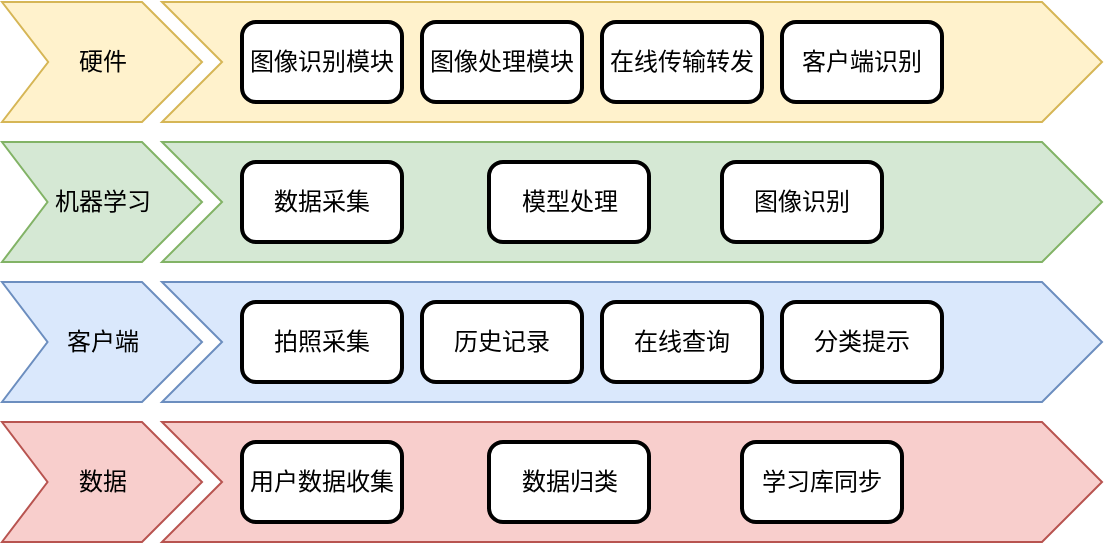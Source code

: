 <mxfile version="15.6.2" type="github">
  <diagram id="f7n9ftbdGJuH2m6sp_ra" name="Page-1">
    <mxGraphModel dx="650" dy="363" grid="1" gridSize="10" guides="1" tooltips="1" connect="1" arrows="1" fold="1" page="1" pageScale="1" pageWidth="827" pageHeight="1169" math="0" shadow="0">
      <root>
        <mxCell id="0" />
        <mxCell id="1" parent="0" />
        <mxCell id="GtqczFh4ZZVxKXnOIKG0-1" value="硬件" style="html=1;shadow=0;dashed=0;align=center;verticalAlign=middle;shape=mxgraph.arrows2.arrow;dy=0;dx=30;notch=23.1;fillColor=#fff2cc;strokeColor=#d6b656;" vertex="1" parent="1">
          <mxGeometry x="130" y="70" width="100" height="60" as="geometry" />
        </mxCell>
        <mxCell id="GtqczFh4ZZVxKXnOIKG0-2" value="" style="html=1;shadow=0;dashed=0;align=center;verticalAlign=middle;shape=mxgraph.arrows2.arrow;dy=0;dx=30;notch=30;fillColor=#fff2cc;strokeColor=#d6b656;" vertex="1" parent="1">
          <mxGeometry x="210" y="70" width="470" height="60" as="geometry" />
        </mxCell>
        <mxCell id="GtqczFh4ZZVxKXnOIKG0-3" value="图像识别模块" style="rounded=1;whiteSpace=wrap;html=1;absoluteArcSize=1;arcSize=14;strokeWidth=2;" vertex="1" parent="1">
          <mxGeometry x="250" y="80" width="80" height="40" as="geometry" />
        </mxCell>
        <mxCell id="GtqczFh4ZZVxKXnOIKG0-4" value="图像处理&lt;span style=&quot;color: rgba(0 , 0 , 0 , 0) ; font-family: monospace ; font-size: 0px&quot;&gt;%3CmxGraphModel%3E%3Croot%3E%3CmxCell%20id%3D%220%22%2F%3E%3CmxCell%20id%3D%221%22%20parent%3D%220%22%2F%3E%3CmxCell%20id%3D%222%22%20value%3D%22%E5%9B%BE%E5%83%8F%E8%AF%86%E5%88%AB%E6%A8%A1%E5%9D%97%22%20style%3D%22rounded%3D1%3BwhiteSpace%3Dwrap%3Bhtml%3D1%3BabsoluteArcSize%3D1%3BarcSize%3D14%3BstrokeWidth%3D2%3B%22%20vertex%3D%221%22%20parent%3D%221%22%3E%3CmxGeometry%20x%3D%22250%22%20y%3D%2280%22%20width%3D%2280%22%20height%3D%2240%22%20as%3D%22geometry%22%2F%3E%3C%2FmxCell%3E%3C%2Froot%3E%3C%2FmxGraphModel%3E&lt;/span&gt;模块" style="rounded=1;whiteSpace=wrap;html=1;absoluteArcSize=1;arcSize=14;strokeWidth=2;" vertex="1" parent="1">
          <mxGeometry x="340" y="80" width="80" height="40" as="geometry" />
        </mxCell>
        <mxCell id="GtqczFh4ZZVxKXnOIKG0-5" value="在线传输转发" style="rounded=1;whiteSpace=wrap;html=1;absoluteArcSize=1;arcSize=14;strokeWidth=2;" vertex="1" parent="1">
          <mxGeometry x="430" y="80" width="80" height="40" as="geometry" />
        </mxCell>
        <mxCell id="GtqczFh4ZZVxKXnOIKG0-6" value="客户端识别" style="rounded=1;whiteSpace=wrap;html=1;absoluteArcSize=1;arcSize=14;strokeWidth=2;" vertex="1" parent="1">
          <mxGeometry x="520" y="80" width="80" height="40" as="geometry" />
        </mxCell>
        <mxCell id="GtqczFh4ZZVxKXnOIKG0-7" value="机器学习" style="html=1;shadow=0;dashed=0;align=center;verticalAlign=middle;shape=mxgraph.arrows2.arrow;dy=0;dx=30;notch=22.76;fillColor=#d5e8d4;strokeColor=#82b366;" vertex="1" parent="1">
          <mxGeometry x="130" y="140" width="100" height="60" as="geometry" />
        </mxCell>
        <mxCell id="GtqczFh4ZZVxKXnOIKG0-8" value="" style="html=1;shadow=0;dashed=0;align=center;verticalAlign=middle;shape=mxgraph.arrows2.arrow;dy=0;dx=30;notch=30;fillColor=#d5e8d4;strokeColor=#82b366;" vertex="1" parent="1">
          <mxGeometry x="210" y="140" width="470" height="60" as="geometry" />
        </mxCell>
        <mxCell id="GtqczFh4ZZVxKXnOIKG0-9" value="数据采集" style="rounded=1;whiteSpace=wrap;html=1;absoluteArcSize=1;arcSize=14;strokeWidth=2;" vertex="1" parent="1">
          <mxGeometry x="250" y="150" width="80" height="40" as="geometry" />
        </mxCell>
        <mxCell id="GtqczFh4ZZVxKXnOIKG0-10" value="模型处理" style="rounded=1;whiteSpace=wrap;html=1;absoluteArcSize=1;arcSize=14;strokeWidth=2;" vertex="1" parent="1">
          <mxGeometry x="373.5" y="150" width="80" height="40" as="geometry" />
        </mxCell>
        <mxCell id="GtqczFh4ZZVxKXnOIKG0-11" value="图像识别" style="rounded=1;whiteSpace=wrap;html=1;absoluteArcSize=1;arcSize=14;strokeWidth=2;" vertex="1" parent="1">
          <mxGeometry x="490" y="150" width="80" height="40" as="geometry" />
        </mxCell>
        <mxCell id="GtqczFh4ZZVxKXnOIKG0-13" value="客户端" style="html=1;shadow=0;dashed=0;align=center;verticalAlign=middle;shape=mxgraph.arrows2.arrow;dy=0;dx=30;notch=22.76;fillColor=#dae8fc;strokeColor=#6c8ebf;" vertex="1" parent="1">
          <mxGeometry x="130" y="210" width="100" height="60" as="geometry" />
        </mxCell>
        <mxCell id="GtqczFh4ZZVxKXnOIKG0-14" value="" style="html=1;shadow=0;dashed=0;align=center;verticalAlign=middle;shape=mxgraph.arrows2.arrow;dy=0;dx=30;notch=30;fillColor=#dae8fc;strokeColor=#6c8ebf;" vertex="1" parent="1">
          <mxGeometry x="210" y="210" width="470" height="60" as="geometry" />
        </mxCell>
        <mxCell id="GtqczFh4ZZVxKXnOIKG0-15" value="拍照采集" style="rounded=1;whiteSpace=wrap;html=1;absoluteArcSize=1;arcSize=14;strokeWidth=2;" vertex="1" parent="1">
          <mxGeometry x="250" y="220" width="80" height="40" as="geometry" />
        </mxCell>
        <mxCell id="GtqczFh4ZZVxKXnOIKG0-16" value="历史记录" style="rounded=1;whiteSpace=wrap;html=1;absoluteArcSize=1;arcSize=14;strokeWidth=2;" vertex="1" parent="1">
          <mxGeometry x="340" y="220" width="80" height="40" as="geometry" />
        </mxCell>
        <mxCell id="GtqczFh4ZZVxKXnOIKG0-17" value="在线查询" style="rounded=1;whiteSpace=wrap;html=1;absoluteArcSize=1;arcSize=14;strokeWidth=2;" vertex="1" parent="1">
          <mxGeometry x="430" y="220" width="80" height="40" as="geometry" />
        </mxCell>
        <mxCell id="GtqczFh4ZZVxKXnOIKG0-18" value="分类提示" style="rounded=1;whiteSpace=wrap;html=1;absoluteArcSize=1;arcSize=14;strokeWidth=2;" vertex="1" parent="1">
          <mxGeometry x="520" y="220" width="80" height="40" as="geometry" />
        </mxCell>
        <mxCell id="GtqczFh4ZZVxKXnOIKG0-19" value="数据" style="html=1;shadow=0;dashed=0;align=center;verticalAlign=middle;shape=mxgraph.arrows2.arrow;dy=0;dx=30;notch=22.76;fillColor=#f8cecc;strokeColor=#b85450;" vertex="1" parent="1">
          <mxGeometry x="130" y="280" width="100" height="60" as="geometry" />
        </mxCell>
        <mxCell id="GtqczFh4ZZVxKXnOIKG0-20" value="" style="html=1;shadow=0;dashed=0;align=center;verticalAlign=middle;shape=mxgraph.arrows2.arrow;dy=0;dx=30;notch=30;fillColor=#f8cecc;strokeColor=#b85450;" vertex="1" parent="1">
          <mxGeometry x="210" y="280" width="470" height="60" as="geometry" />
        </mxCell>
        <mxCell id="GtqczFh4ZZVxKXnOIKG0-21" value="用户数据收集" style="rounded=1;whiteSpace=wrap;html=1;absoluteArcSize=1;arcSize=14;strokeWidth=2;" vertex="1" parent="1">
          <mxGeometry x="250" y="290" width="80" height="40" as="geometry" />
        </mxCell>
        <mxCell id="GtqczFh4ZZVxKXnOIKG0-22" value="数据归类" style="rounded=1;whiteSpace=wrap;html=1;absoluteArcSize=1;arcSize=14;strokeWidth=2;" vertex="1" parent="1">
          <mxGeometry x="373.5" y="290" width="80" height="40" as="geometry" />
        </mxCell>
        <mxCell id="GtqczFh4ZZVxKXnOIKG0-23" value="学习库同步" style="rounded=1;whiteSpace=wrap;html=1;absoluteArcSize=1;arcSize=14;strokeWidth=2;" vertex="1" parent="1">
          <mxGeometry x="500" y="290" width="80" height="40" as="geometry" />
        </mxCell>
      </root>
    </mxGraphModel>
  </diagram>
</mxfile>
